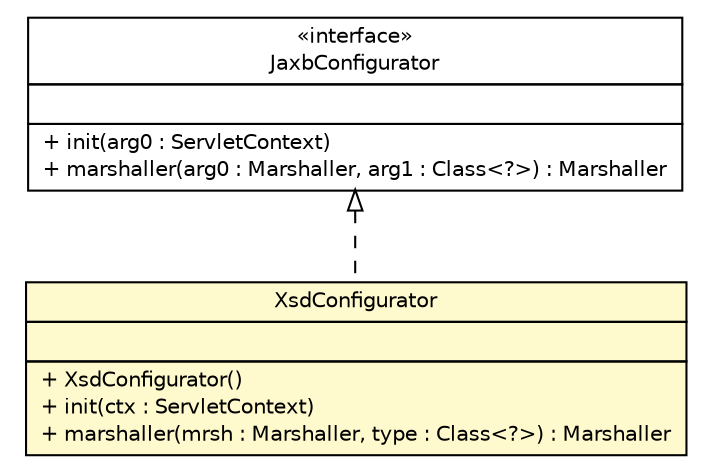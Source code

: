 #!/usr/local/bin/dot
#
# Class diagram 
# Generated by UMLGraph version 5.1 (http://www.umlgraph.org/)
#

digraph G {
	edge [fontname="Helvetica",fontsize=10,labelfontname="Helvetica",labelfontsize=10];
	node [fontname="Helvetica",fontsize=10,shape=plaintext];
	nodesep=0.25;
	ranksep=0.5;
	// com.rexsl.maven.utils.XsdConfigurator
	c656 [label=<<table title="com.rexsl.maven.utils.XsdConfigurator" border="0" cellborder="1" cellspacing="0" cellpadding="2" port="p" bgcolor="lemonChiffon" href="./XsdConfigurator.html">
		<tr><td><table border="0" cellspacing="0" cellpadding="1">
<tr><td align="center" balign="center"> XsdConfigurator </td></tr>
		</table></td></tr>
		<tr><td><table border="0" cellspacing="0" cellpadding="1">
<tr><td align="left" balign="left">  </td></tr>
		</table></td></tr>
		<tr><td><table border="0" cellspacing="0" cellpadding="1">
<tr><td align="left" balign="left"> + XsdConfigurator() </td></tr>
<tr><td align="left" balign="left"> + init(ctx : ServletContext) </td></tr>
<tr><td align="left" balign="left"> + marshaller(mrsh : Marshaller, type : Class&lt;?&gt;) : Marshaller </td></tr>
		</table></td></tr>
		</table>>, fontname="Helvetica", fontcolor="black", fontsize=10.0];
	//com.rexsl.maven.utils.XsdConfigurator implements com.rexsl.core.JaxbConfigurator
	c664:p -> c656:p [dir=back,arrowtail=empty,style=dashed];
	// com.rexsl.core.JaxbConfigurator
	c664 [label=<<table title="com.rexsl.core.JaxbConfigurator" border="0" cellborder="1" cellspacing="0" cellpadding="2" port="p" href="http://java.sun.com/j2se/1.4.2/docs/api/com/rexsl/core/JaxbConfigurator.html">
		<tr><td><table border="0" cellspacing="0" cellpadding="1">
<tr><td align="center" balign="center"> &#171;interface&#187; </td></tr>
<tr><td align="center" balign="center"> JaxbConfigurator </td></tr>
		</table></td></tr>
		<tr><td><table border="0" cellspacing="0" cellpadding="1">
<tr><td align="left" balign="left">  </td></tr>
		</table></td></tr>
		<tr><td><table border="0" cellspacing="0" cellpadding="1">
<tr><td align="left" balign="left"> + init(arg0 : ServletContext) </td></tr>
<tr><td align="left" balign="left"> + marshaller(arg0 : Marshaller, arg1 : Class&lt;?&gt;) : Marshaller </td></tr>
		</table></td></tr>
		</table>>, fontname="Helvetica", fontcolor="black", fontsize=10.0];
}

